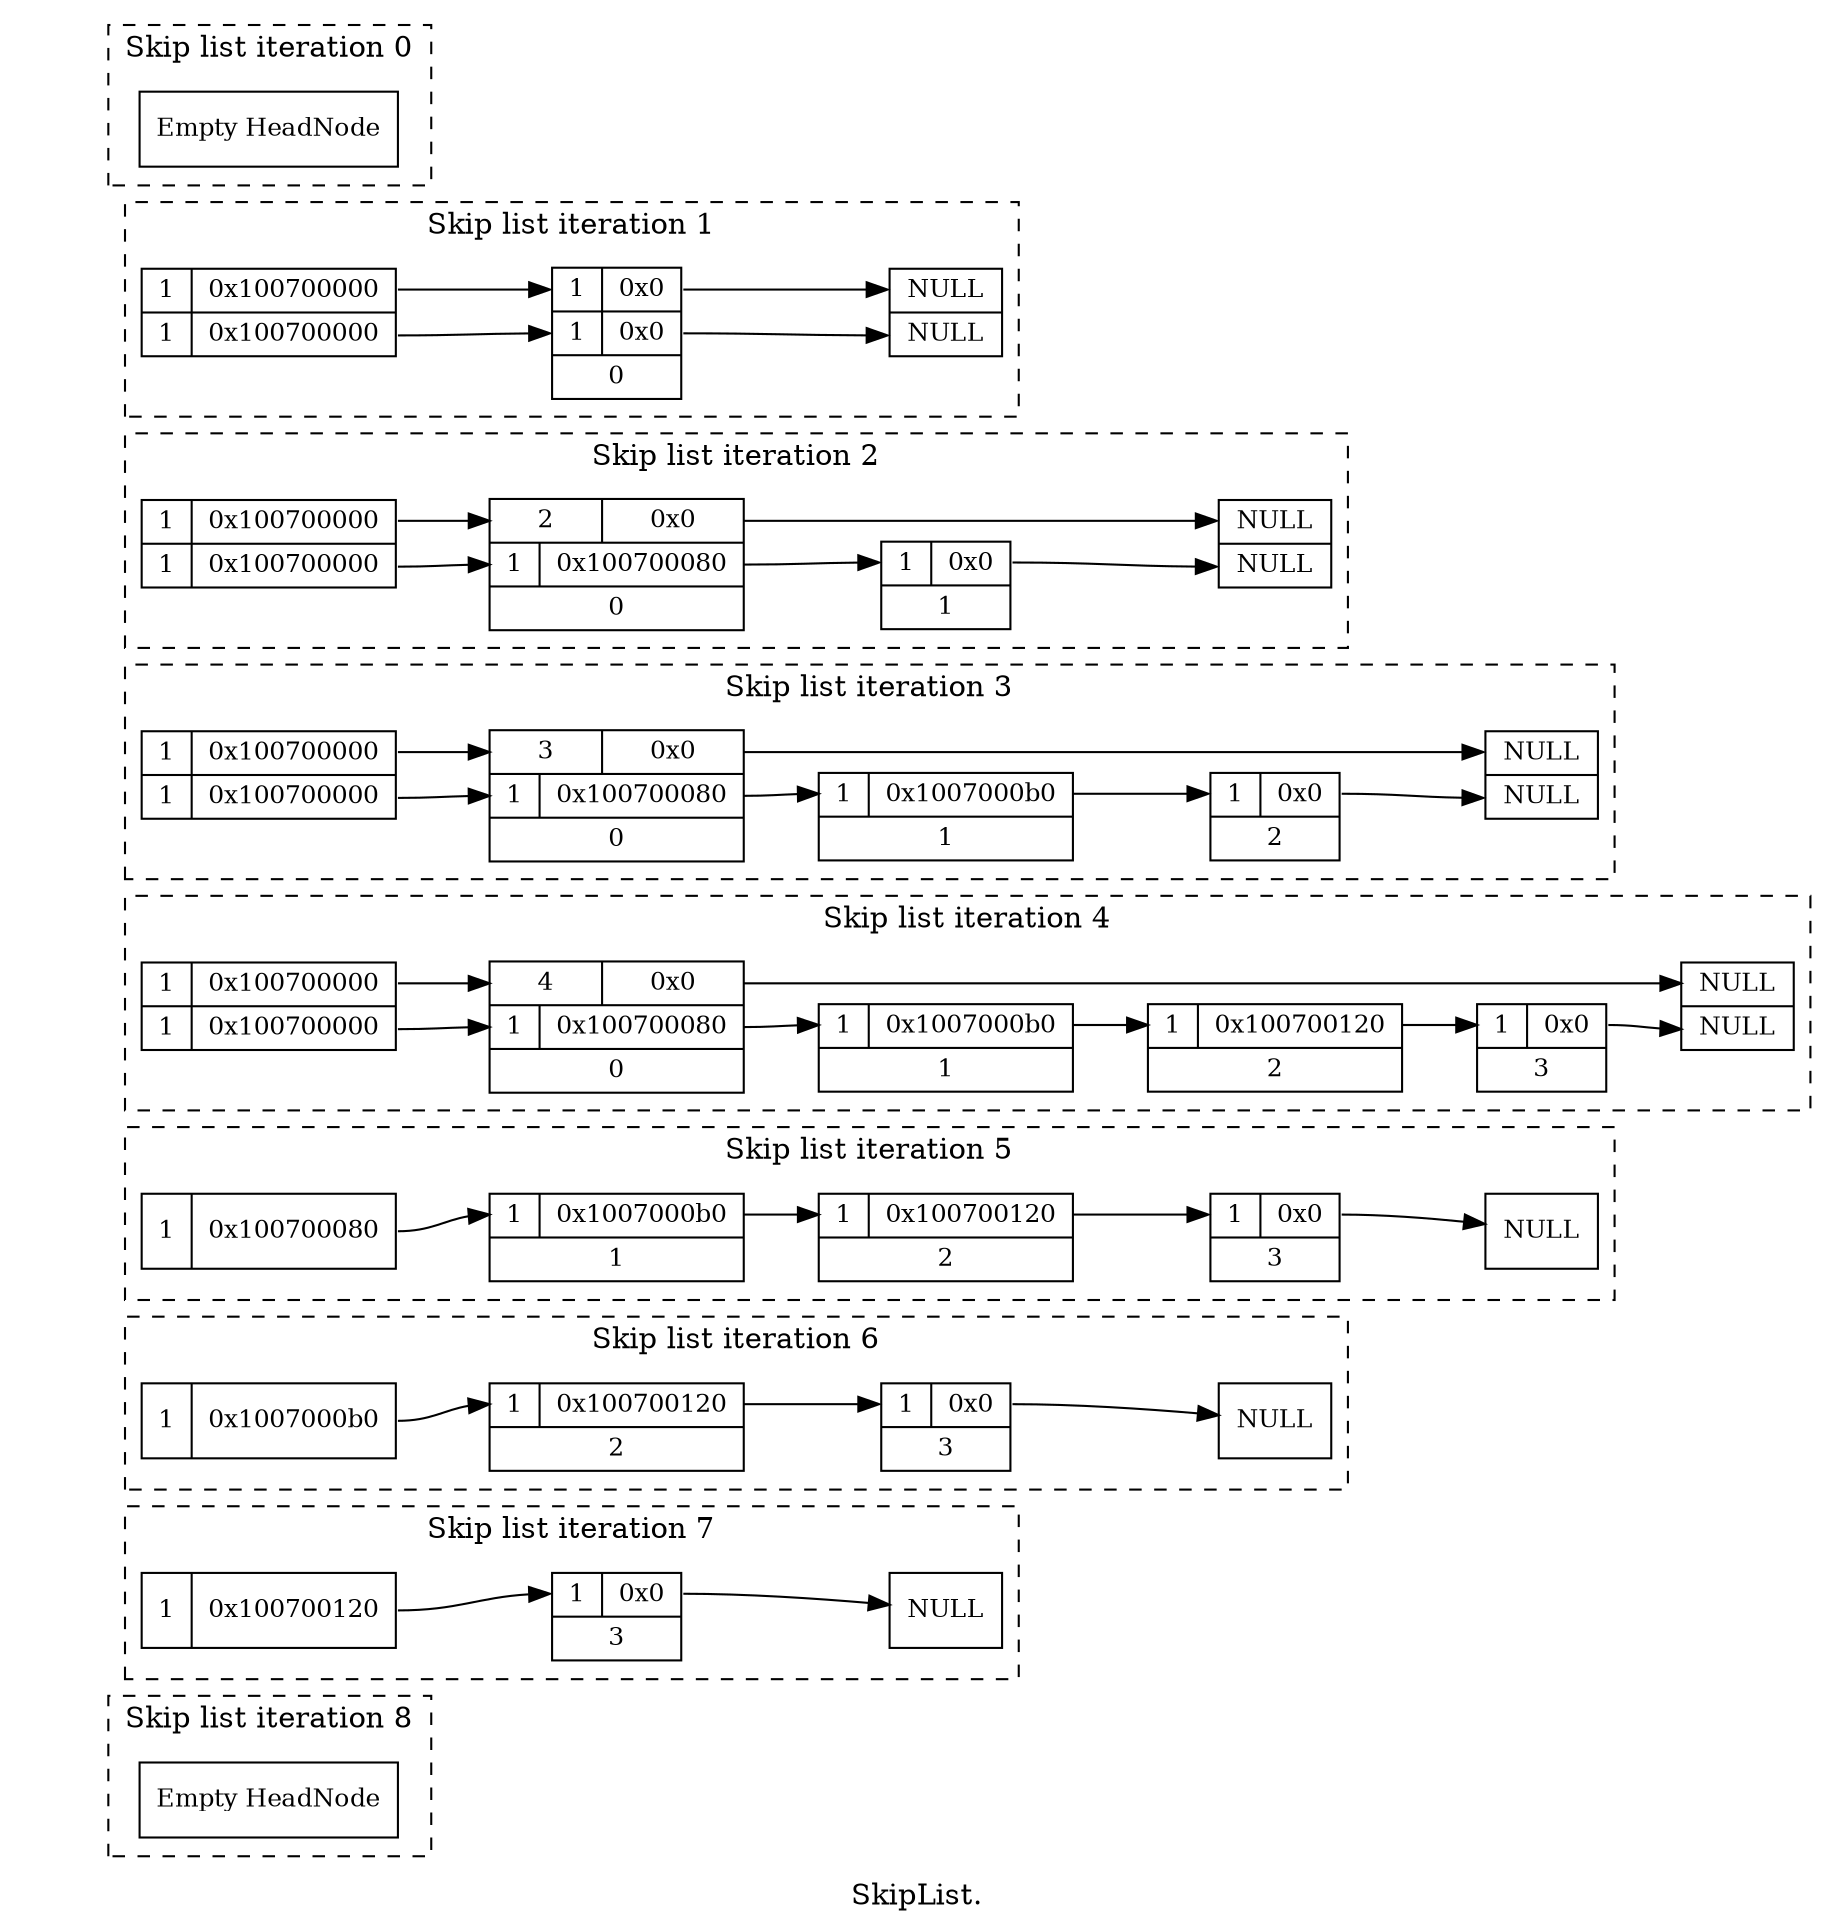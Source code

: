# doc_insert_remove
digraph SkipList {
label = "SkipList."
graph [rankdir = "LR"];
node [fontsize = "12" shape = "ellipse"];
edge [];

subgraph cluster0 {
style=dashed
label="Skip list iteration 0"

"HeadNode0" [
label = "Empty HeadNode"
shape = "record"
];


}

subgraph cluster1 {
style=dashed
label="Skip list iteration 1"

"HeadNode1" [
label = "{ 1 | <f2> 0x100700000} | { 1 | <f1> 0x100700000}"
shape = "record"
];
"HeadNode1":f1 -> "node10x100700000":w1 [];
"HeadNode1":f2 -> "node10x100700000":w2 [];

"node10x100700000" [
label = " { <w2> 1 | <f2> 0x0 } | { <w1> 1 | <f1> 0x0 } | <f0> 0"
shape = "record"
];
"node10x100700000":f1 -> "node10x0":w1 [];
"node10x100700000":f2 -> "node10x0":w2 [];

"node10x0" [label = "<w2> NULL | <w1> NULL" shape = "record"];
}

subgraph cluster2 {
style=dashed
label="Skip list iteration 2"

"HeadNode2" [
label = "{ 1 | <f2> 0x100700000} | { 1 | <f1> 0x100700000}"
shape = "record"
];
"HeadNode2":f1 -> "node20x100700000":w1 [];
"HeadNode2":f2 -> "node20x100700000":w2 [];

"node20x100700000" [
label = " { <w2> 2 | <f2> 0x0 } | { <w1> 1 | <f1> 0x100700080 } | <f0> 0"
shape = "record"
];
"node20x100700000":f1 -> "node20x100700080":w1 [];
"node20x100700000":f2 -> "node20x0":w2 [];
"node20x100700080" [
label = " { <w1> 1 | <f1> 0x0 } | <f0> 1"
shape = "record"
];
"node20x100700080":f1 -> "node20x0":w1 [];

"node20x0" [label = "<w2> NULL | <w1> NULL" shape = "record"];
}

subgraph cluster3 {
style=dashed
label="Skip list iteration 3"

"HeadNode3" [
label = "{ 1 | <f2> 0x100700000} | { 1 | <f1> 0x100700000}"
shape = "record"
];
"HeadNode3":f1 -> "node30x100700000":w1 [];
"HeadNode3":f2 -> "node30x100700000":w2 [];

"node30x100700000" [
label = " { <w2> 3 | <f2> 0x0 } | { <w1> 1 | <f1> 0x100700080 } | <f0> 0"
shape = "record"
];
"node30x100700000":f1 -> "node30x100700080":w1 [];
"node30x100700000":f2 -> "node30x0":w2 [];
"node30x100700080" [
label = " { <w1> 1 | <f1> 0x1007000b0 } | <f0> 1"
shape = "record"
];
"node30x100700080":f1 -> "node30x1007000b0":w1 [];
"node30x1007000b0" [
label = " { <w1> 1 | <f1> 0x0 } | <f0> 2"
shape = "record"
];
"node30x1007000b0":f1 -> "node30x0":w1 [];

"node30x0" [label = "<w2> NULL | <w1> NULL" shape = "record"];
}

subgraph cluster4 {
style=dashed
label="Skip list iteration 4"

"HeadNode4" [
label = "{ 1 | <f2> 0x100700000} | { 1 | <f1> 0x100700000}"
shape = "record"
];
"HeadNode4":f1 -> "node40x100700000":w1 [];
"HeadNode4":f2 -> "node40x100700000":w2 [];

"node40x100700000" [
label = " { <w2> 4 | <f2> 0x0 } | { <w1> 1 | <f1> 0x100700080 } | <f0> 0"
shape = "record"
];
"node40x100700000":f1 -> "node40x100700080":w1 [];
"node40x100700000":f2 -> "node40x0":w2 [];
"node40x100700080" [
label = " { <w1> 1 | <f1> 0x1007000b0 } | <f0> 1"
shape = "record"
];
"node40x100700080":f1 -> "node40x1007000b0":w1 [];
"node40x1007000b0" [
label = " { <w1> 1 | <f1> 0x100700120 } | <f0> 2"
shape = "record"
];
"node40x1007000b0":f1 -> "node40x100700120":w1 [];
"node40x100700120" [
label = " { <w1> 1 | <f1> 0x0 } | <f0> 3"
shape = "record"
];
"node40x100700120":f1 -> "node40x0":w1 [];

"node40x0" [label = "<w2> NULL | <w1> NULL" shape = "record"];
}

subgraph cluster5 {
style=dashed
label="Skip list iteration 5"

"HeadNode5" [
label = "{ 1 | <f1> 0x100700080}"
shape = "record"
];
"HeadNode5":f1 -> "node50x100700080":w1 [];

"node50x100700080" [
label = " { <w1> 1 | <f1> 0x1007000b0 } | <f0> 1"
shape = "record"
];
"node50x100700080":f1 -> "node50x1007000b0":w1 [];
"node50x1007000b0" [
label = " { <w1> 1 | <f1> 0x100700120 } | <f0> 2"
shape = "record"
];
"node50x1007000b0":f1 -> "node50x100700120":w1 [];
"node50x100700120" [
label = " { <w1> 1 | <f1> 0x0 } | <f0> 3"
shape = "record"
];
"node50x100700120":f1 -> "node50x0":w1 [];

"node50x0" [label = "<w1> NULL" shape = "record"];
}

subgraph cluster6 {
style=dashed
label="Skip list iteration 6"

"HeadNode6" [
label = "{ 1 | <f1> 0x1007000b0}"
shape = "record"
];
"HeadNode6":f1 -> "node60x1007000b0":w1 [];

"node60x1007000b0" [
label = " { <w1> 1 | <f1> 0x100700120 } | <f0> 2"
shape = "record"
];
"node60x1007000b0":f1 -> "node60x100700120":w1 [];
"node60x100700120" [
label = " { <w1> 1 | <f1> 0x0 } | <f0> 3"
shape = "record"
];
"node60x100700120":f1 -> "node60x0":w1 [];

"node60x0" [label = "<w1> NULL" shape = "record"];
}

subgraph cluster7 {
style=dashed
label="Skip list iteration 7"

"HeadNode7" [
label = "{ 1 | <f1> 0x100700120}"
shape = "record"
];
"HeadNode7":f1 -> "node70x100700120":w1 [];

"node70x100700120" [
label = " { <w1> 1 | <f1> 0x0 } | <f0> 3"
shape = "record"
];
"node70x100700120":f1 -> "node70x0":w1 [];

"node70x0" [label = "<w1> NULL" shape = "record"];
}

subgraph cluster8 {
style=dashed
label="Skip list iteration 8"

"HeadNode8" [
label = "Empty HeadNode"
shape = "record"
];


}

node0 [shape=record, label = "<f0> | <f1> | <f2> | <f3> | <f4> | <f5> | <f6> | <f7> | <f8> | ", style=invis, width=0.01];
node0:f0 -> HeadNode0 [style=invis];
node0:f1 -> HeadNode1 [style=invis];
node0:f2 -> HeadNode2 [style=invis];
node0:f3 -> HeadNode3 [style=invis];
node0:f4 -> HeadNode4 [style=invis];
node0:f5 -> HeadNode5 [style=invis];
node0:f6 -> HeadNode6 [style=invis];
node0:f7 -> HeadNode7 [style=invis];
node0:f8 -> HeadNode8 [style=invis];
}
